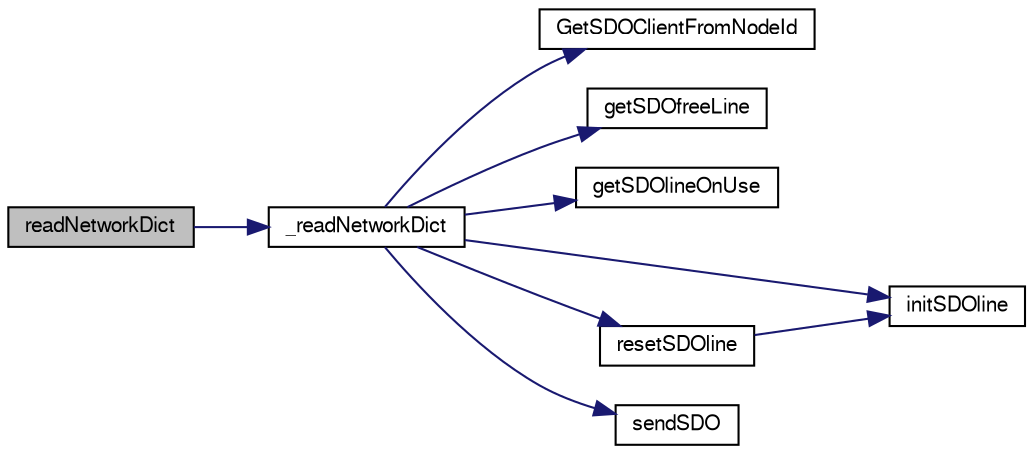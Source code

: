 digraph "readNetworkDict"
{
  edge [fontname="FreeSans",fontsize="10",labelfontname="FreeSans",labelfontsize="10"];
  node [fontname="FreeSans",fontsize="10",shape=record];
  rankdir="LR";
  Node1 [label="readNetworkDict",height=0.2,width=0.4,color="black", fillcolor="grey75", style="filled" fontcolor="black"];
  Node1 -> Node2 [color="midnightblue",fontsize="10",style="solid",fontname="FreeSans"];
  Node2 [label="_readNetworkDict",height=0.2,width=0.4,color="black", fillcolor="white", style="filled",URL="$sdo_8c.html#aeb8bae9faa885c97486d84e951888e4a"];
  Node2 -> Node3 [color="midnightblue",fontsize="10",style="solid",fontname="FreeSans"];
  Node3 [label="GetSDOClientFromNodeId",height=0.2,width=0.4,color="black", fillcolor="white", style="filled",URL="$sdo_8c.html#a83b35f348d36c23421eb1753df96fc33"];
  Node2 -> Node4 [color="midnightblue",fontsize="10",style="solid",fontname="FreeSans"];
  Node4 [label="getSDOfreeLine",height=0.2,width=0.4,color="black", fillcolor="white", style="filled",URL="$sdo_8c.html#a58d1f9691977617601beb9e5b4123252",tooltip="Search for an unused line in the transfers array to store a new SDO. ie a line which value of the fie..."];
  Node2 -> Node5 [color="midnightblue",fontsize="10",style="solid",fontname="FreeSans"];
  Node5 [label="getSDOlineOnUse",height=0.2,width=0.4,color="black", fillcolor="white", style="filled",URL="$sdo_8c.html#a3a6660620ea5fb37d311afc3d9a301c2",tooltip="Search for the line, in the transfers array, which contains the beginning of the reception of a fragm..."];
  Node2 -> Node6 [color="midnightblue",fontsize="10",style="solid",fontname="FreeSans"];
  Node6 [label="initSDOline",height=0.2,width=0.4,color="black", fillcolor="white", style="filled",URL="$sdo_8c.html#aa570e2c8e69527298b428563a38ced9f",tooltip="Initialize some fields of the structure. "];
  Node2 -> Node7 [color="midnightblue",fontsize="10",style="solid",fontname="FreeSans"];
  Node7 [label="resetSDOline",height=0.2,width=0.4,color="black", fillcolor="white", style="filled",URL="$sdo_8c.html#a42d33be015d4c4c83c73f1f0e588f481",tooltip="Reset an unused line. "];
  Node7 -> Node6 [color="midnightblue",fontsize="10",style="solid",fontname="FreeSans"];
  Node2 -> Node8 [color="midnightblue",fontsize="10",style="solid",fontname="FreeSans"];
  Node8 [label="sendSDO",height=0.2,width=0.4,color="black", fillcolor="white", style="filled",URL="$sdo_8c.html#a2f61d90737fb951b4b33c05e9b9810d7",tooltip="Transmit a SDO frame on the bus bus_id. "];
}
